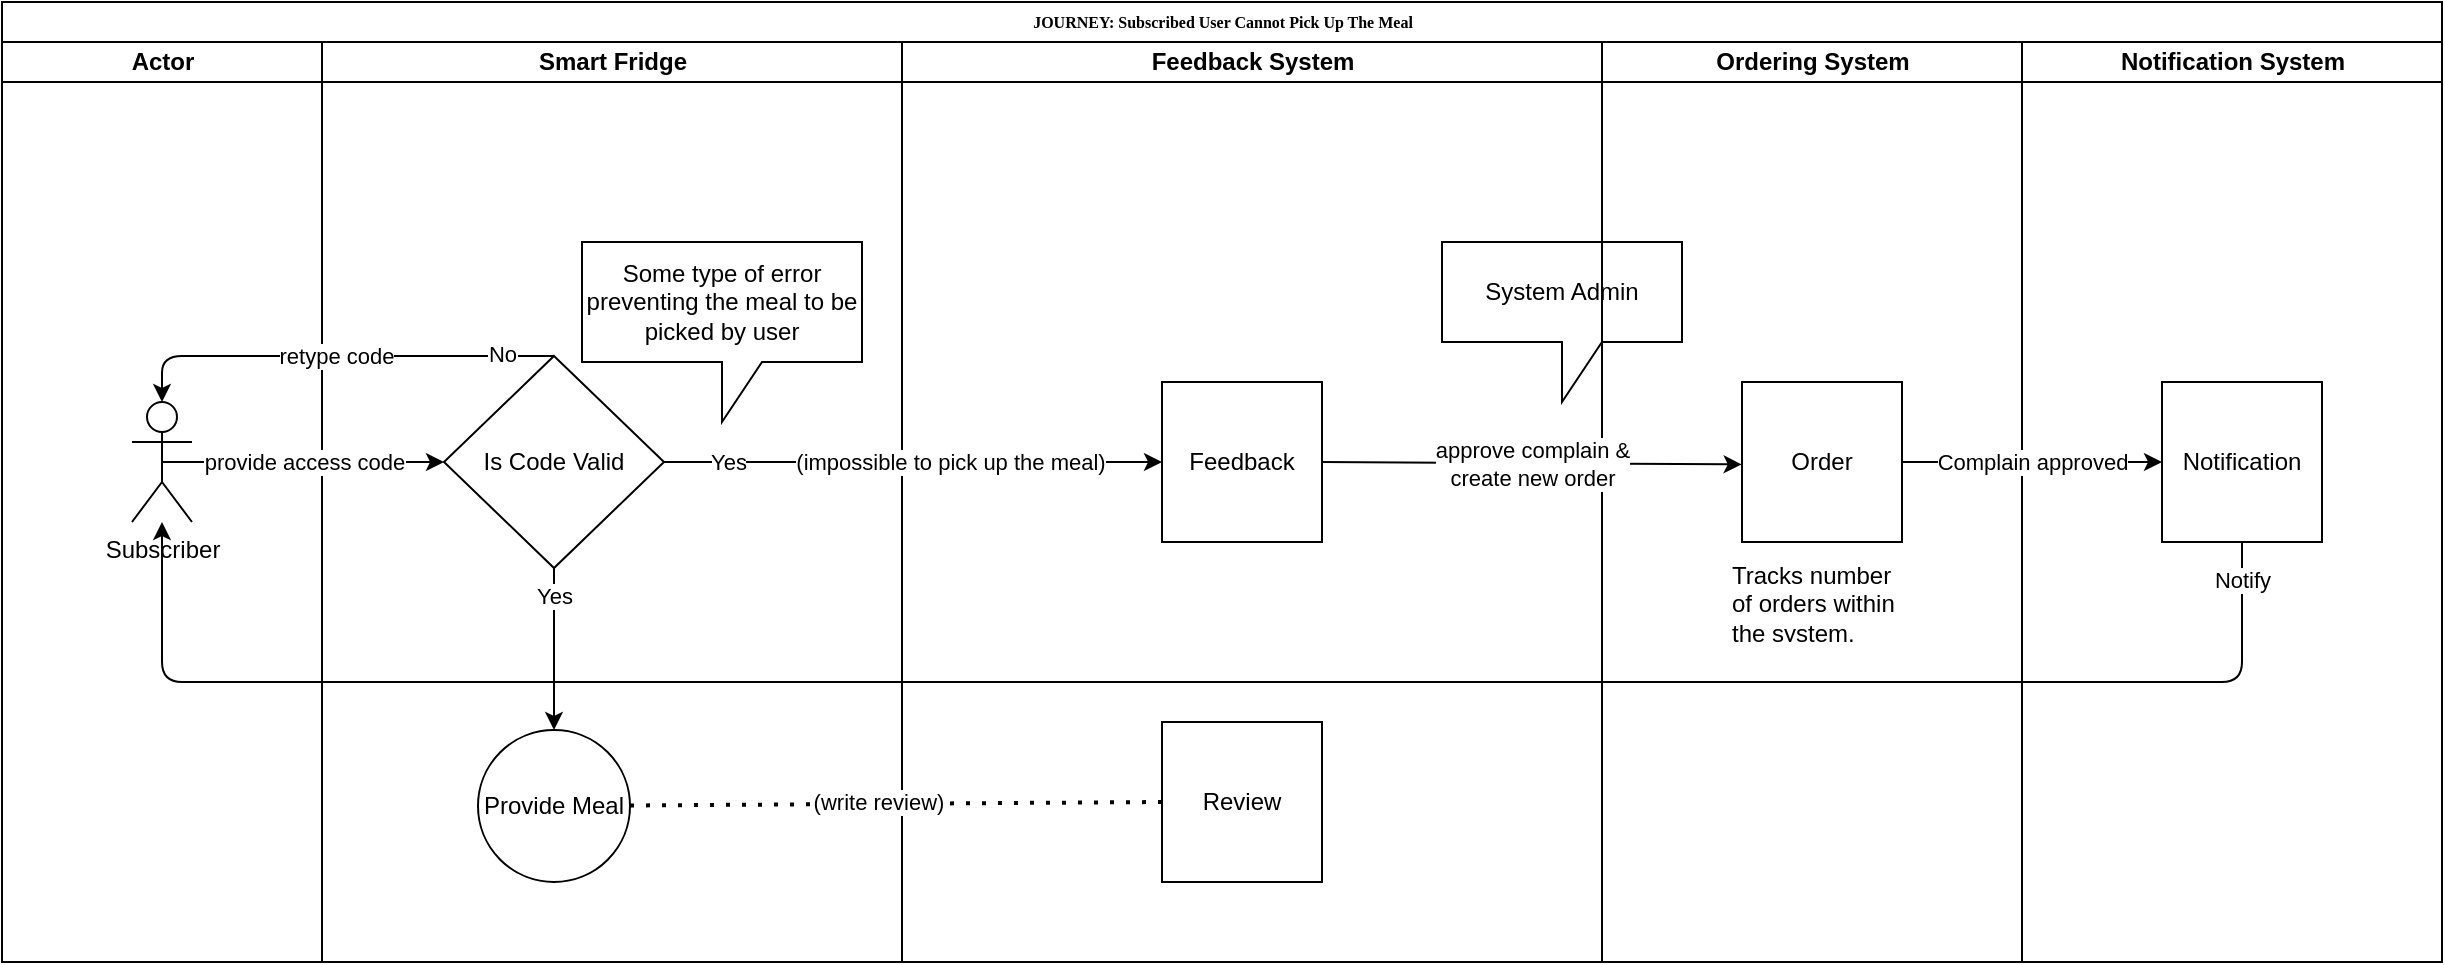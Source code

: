 <mxfile version="13.10.1" type="github">
  <diagram name="Page-1" id="74e2e168-ea6b-b213-b513-2b3c1d86103e">
    <mxGraphModel dx="1572" dy="738" grid="1" gridSize="10" guides="1" tooltips="1" connect="1" arrows="1" fold="1" page="1" pageScale="1" pageWidth="1100" pageHeight="850" background="#ffffff" math="0" shadow="0">
      <root>
        <mxCell id="0" />
        <mxCell id="1" parent="0" />
        <mxCell id="77e6c97f196da883-1" value="JOURNEY: Subscribed User Cannot Pick Up The Meal" style="swimlane;html=1;childLayout=stackLayout;startSize=20;rounded=0;shadow=0;labelBackgroundColor=none;strokeWidth=1;fontFamily=Verdana;fontSize=8;align=center;" parent="1" vertex="1">
          <mxGeometry x="70" y="40" width="1220" height="480" as="geometry">
            <mxRectangle x="70" y="40" width="70" height="20" as="alternateBounds" />
          </mxGeometry>
        </mxCell>
        <mxCell id="77e6c97f196da883-2" value="&lt;div&gt;Actor&lt;/div&gt;" style="swimlane;html=1;startSize=20;" parent="77e6c97f196da883-1" vertex="1">
          <mxGeometry y="20" width="160" height="460" as="geometry" />
        </mxCell>
        <mxCell id="QJ3G4-R3qcjC6Z-IzL42-1" value="&lt;div&gt;Subscriber&lt;/div&gt;" style="shape=umlActor;verticalLabelPosition=bottom;verticalAlign=top;html=1;outlineConnect=0;" parent="77e6c97f196da883-2" vertex="1">
          <mxGeometry x="65" y="180" width="30" height="60" as="geometry" />
        </mxCell>
        <mxCell id="77e6c97f196da883-4" value="Smart Fridge" style="swimlane;html=1;startSize=20;" parent="77e6c97f196da883-1" vertex="1">
          <mxGeometry x="160" y="20" width="290" height="460" as="geometry">
            <mxRectangle x="320" y="20" width="30" height="730" as="alternateBounds" />
          </mxGeometry>
        </mxCell>
        <mxCell id="SQiz0oExWdAmI7R9zmeA-3" value="Is Code Valid" style="rhombus;whiteSpace=wrap;html=1;" parent="77e6c97f196da883-4" vertex="1">
          <mxGeometry x="61" y="157" width="110" height="106" as="geometry" />
        </mxCell>
        <mxCell id="SQiz0oExWdAmI7R9zmeA-6" value="&lt;div&gt;Provide Meal&lt;/div&gt;" style="ellipse;whiteSpace=wrap;html=1;aspect=fixed;" parent="77e6c97f196da883-4" vertex="1">
          <mxGeometry x="78" y="344" width="76" height="76" as="geometry" />
        </mxCell>
        <mxCell id="SQiz0oExWdAmI7R9zmeA-7" value="&lt;div&gt;Yes&lt;/div&gt;" style="endArrow=classic;html=1;exitX=0.5;exitY=1;exitDx=0;exitDy=0;entryX=0.5;entryY=0;entryDx=0;entryDy=0;" parent="77e6c97f196da883-4" source="SQiz0oExWdAmI7R9zmeA-3" target="SQiz0oExWdAmI7R9zmeA-6" edge="1">
          <mxGeometry x="-0.667" width="50" height="50" relative="1" as="geometry">
            <mxPoint x="620" y="340" as="sourcePoint" />
            <mxPoint x="80" y="340" as="targetPoint" />
            <mxPoint as="offset" />
          </mxGeometry>
        </mxCell>
        <mxCell id="SQiz0oExWdAmI7R9zmeA-19" value="Some type of error &lt;br&gt;&lt;span class=&quot;ILfuVd&quot;&gt;&lt;span class=&quot;hgKElc&quot;&gt;preventing the meal to be picked by user&lt;br&gt;&lt;/span&gt;&lt;/span&gt;" style="shape=callout;whiteSpace=wrap;html=1;perimeter=calloutPerimeter;" parent="77e6c97f196da883-4" vertex="1">
          <mxGeometry x="130" y="100" width="140" height="90" as="geometry" />
        </mxCell>
        <mxCell id="QJ3G4-R3qcjC6Z-IzL42-25" value="Feedback System" style="swimlane;html=1;startSize=20;" parent="77e6c97f196da883-1" vertex="1">
          <mxGeometry x="450" y="20" width="350" height="460" as="geometry" />
        </mxCell>
        <mxCell id="SQiz0oExWdAmI7R9zmeA-8" value="Review" style="whiteSpace=wrap;html=1;aspect=fixed;" parent="QJ3G4-R3qcjC6Z-IzL42-25" vertex="1">
          <mxGeometry x="130" y="340" width="80" height="80" as="geometry" />
        </mxCell>
        <mxCell id="SQiz0oExWdAmI7R9zmeA-11" value="Feedback" style="whiteSpace=wrap;html=1;aspect=fixed;" parent="QJ3G4-R3qcjC6Z-IzL42-25" vertex="1">
          <mxGeometry x="130" y="170" width="80" height="80" as="geometry" />
        </mxCell>
        <mxCell id="SQiz0oExWdAmI7R9zmeA-27" value="System Admin" style="shape=callout;whiteSpace=wrap;html=1;perimeter=calloutPerimeter;" parent="QJ3G4-R3qcjC6Z-IzL42-25" vertex="1">
          <mxGeometry x="270" y="100" width="120" height="80" as="geometry" />
        </mxCell>
        <mxCell id="QJ3G4-R3qcjC6Z-IzL42-34" value="Ordering System" style="swimlane;html=1;startSize=20;" parent="77e6c97f196da883-1" vertex="1">
          <mxGeometry x="800" y="20" width="210" height="460" as="geometry" />
        </mxCell>
        <mxCell id="SQiz0oExWdAmI7R9zmeA-14" value="Order" style="whiteSpace=wrap;html=1;aspect=fixed;" parent="QJ3G4-R3qcjC6Z-IzL42-34" vertex="1">
          <mxGeometry x="70" y="170" width="80" height="80" as="geometry" />
        </mxCell>
        <mxCell id="1iM9lFli84Yw18FCnRLr-1" value="Tracks number of orders within the system. " style="text;html=1;strokeColor=none;fillColor=none;spacing=5;spacingTop=-20;whiteSpace=wrap;overflow=hidden;rounded=0;" parent="QJ3G4-R3qcjC6Z-IzL42-34" vertex="1">
          <mxGeometry x="60" y="270" width="100" height="30" as="geometry" />
        </mxCell>
        <mxCell id="SQiz0oExWdAmI7R9zmeA-4" value="provide access code" style="endArrow=classic;html=1;entryX=0;entryY=0.5;entryDx=0;entryDy=0;exitX=0.5;exitY=0.5;exitDx=0;exitDy=0;exitPerimeter=0;" parent="77e6c97f196da883-1" source="QJ3G4-R3qcjC6Z-IzL42-1" target="SQiz0oExWdAmI7R9zmeA-3" edge="1">
          <mxGeometry width="50" height="50" relative="1" as="geometry">
            <mxPoint x="95" y="234" as="sourcePoint" />
            <mxPoint x="145" y="184" as="targetPoint" />
          </mxGeometry>
        </mxCell>
        <mxCell id="SQiz0oExWdAmI7R9zmeA-10" value="(write review)" style="endArrow=none;dashed=1;html=1;dashPattern=1 3;strokeWidth=2;entryX=0;entryY=0.5;entryDx=0;entryDy=0;" parent="77e6c97f196da883-1" source="SQiz0oExWdAmI7R9zmeA-6" target="SQiz0oExWdAmI7R9zmeA-8" edge="1">
          <mxGeometry x="-0.068" y="1" width="50" height="50" relative="1" as="geometry">
            <mxPoint x="400" y="430" as="sourcePoint" />
            <mxPoint x="450" y="380" as="targetPoint" />
            <mxPoint as="offset" />
          </mxGeometry>
        </mxCell>
        <mxCell id="SQiz0oExWdAmI7R9zmeA-12" value="&lt;div&gt;Yes&lt;/div&gt;" style="endArrow=classic;html=1;exitX=1;exitY=0.5;exitDx=0;exitDy=0;" parent="77e6c97f196da883-1" source="SQiz0oExWdAmI7R9zmeA-3" target="SQiz0oExWdAmI7R9zmeA-11" edge="1">
          <mxGeometry x="-0.747" width="50" height="50" relative="1" as="geometry">
            <mxPoint x="580" y="340" as="sourcePoint" />
            <mxPoint x="480" y="230.0" as="targetPoint" />
            <Array as="points">
              <mxPoint x="350" y="230" />
            </Array>
            <mxPoint as="offset" />
          </mxGeometry>
        </mxCell>
        <mxCell id="SQiz0oExWdAmI7R9zmeA-26" value="(impossible to pick up the meal)" style="edgeLabel;html=1;align=center;verticalAlign=middle;resizable=0;points=[];" parent="SQiz0oExWdAmI7R9zmeA-12" vertex="1" connectable="0">
          <mxGeometry x="0.149" relative="1" as="geometry">
            <mxPoint as="offset" />
          </mxGeometry>
        </mxCell>
        <mxCell id="SQiz0oExWdAmI7R9zmeA-15" value="&lt;div&gt;approve complain &amp;amp;&lt;br&gt;&lt;/div&gt;&lt;div&gt;create new order&lt;br&gt;&lt;/div&gt;" style="endArrow=classic;html=1;exitX=1;exitY=0.5;exitDx=0;exitDy=0;entryX=-0.002;entryY=0.515;entryDx=0;entryDy=0;entryPerimeter=0;" parent="77e6c97f196da883-1" source="SQiz0oExWdAmI7R9zmeA-11" target="SQiz0oExWdAmI7R9zmeA-14" edge="1">
          <mxGeometry width="50" height="50" relative="1" as="geometry">
            <mxPoint x="750" y="283" as="sourcePoint" />
            <mxPoint x="800" y="233" as="targetPoint" />
          </mxGeometry>
        </mxCell>
        <mxCell id="SQiz0oExWdAmI7R9zmeA-17" value="retype code" style="endArrow=classic;html=1;exitX=0.5;exitY=0;exitDx=0;exitDy=0;" parent="77e6c97f196da883-1" source="SQiz0oExWdAmI7R9zmeA-3" target="QJ3G4-R3qcjC6Z-IzL42-1" edge="1">
          <mxGeometry width="50" height="50" relative="1" as="geometry">
            <mxPoint x="260" y="210" as="sourcePoint" />
            <mxPoint x="70" y="177" as="targetPoint" />
            <Array as="points">
              <mxPoint x="80" y="177" />
            </Array>
          </mxGeometry>
        </mxCell>
        <mxCell id="SQiz0oExWdAmI7R9zmeA-18" value="No" style="edgeLabel;html=1;align=center;verticalAlign=middle;resizable=0;points=[];" parent="SQiz0oExWdAmI7R9zmeA-17" vertex="1" connectable="0">
          <mxGeometry x="-0.039" y="-1" relative="1" as="geometry">
            <mxPoint x="79.2" as="offset" />
          </mxGeometry>
        </mxCell>
        <mxCell id="XHw8EXOY3c_2tKx1OlY4-1" value="Notification System" style="swimlane;html=1;startSize=20;" vertex="1" parent="1">
          <mxGeometry x="1080" y="60" width="210" height="460" as="geometry" />
        </mxCell>
        <mxCell id="XHw8EXOY3c_2tKx1OlY4-2" value="Notification" style="whiteSpace=wrap;html=1;aspect=fixed;" vertex="1" parent="XHw8EXOY3c_2tKx1OlY4-1">
          <mxGeometry x="70" y="170" width="80" height="80" as="geometry" />
        </mxCell>
        <mxCell id="XHw8EXOY3c_2tKx1OlY4-4" value="Complain approved" style="endArrow=classic;html=1;entryX=0;entryY=0.5;entryDx=0;entryDy=0;" edge="1" parent="1" source="SQiz0oExWdAmI7R9zmeA-14" target="XHw8EXOY3c_2tKx1OlY4-2">
          <mxGeometry width="50" height="50" relative="1" as="geometry">
            <mxPoint x="1120" y="305" as="sourcePoint" />
            <mxPoint x="1170" y="255" as="targetPoint" />
          </mxGeometry>
        </mxCell>
        <mxCell id="XHw8EXOY3c_2tKx1OlY4-6" value="Notify" style="endArrow=classic;html=1;exitX=0.5;exitY=1;exitDx=0;exitDy=0;" edge="1" parent="1" source="XHw8EXOY3c_2tKx1OlY4-2" target="QJ3G4-R3qcjC6Z-IzL42-1">
          <mxGeometry x="-0.968" width="50" height="50" relative="1" as="geometry">
            <mxPoint x="640" y="390" as="sourcePoint" />
            <mxPoint x="690" y="340" as="targetPoint" />
            <Array as="points">
              <mxPoint x="1190" y="380" />
              <mxPoint x="750" y="380" />
              <mxPoint x="150" y="380" />
            </Array>
            <mxPoint as="offset" />
          </mxGeometry>
        </mxCell>
      </root>
    </mxGraphModel>
  </diagram>
</mxfile>
